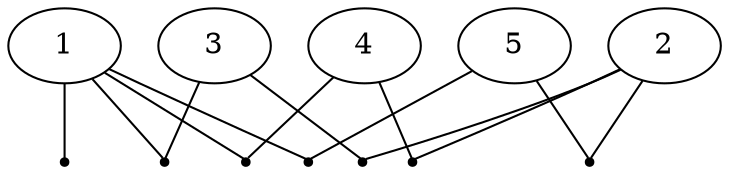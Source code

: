 graph {
  size="5,5";

  var1[label="1", pos="0.5,1!"];
  var2[label="2", pos="0.5,1!"];
  var3[label="3", pos="1.5,2!"];
  var4[label="4", pos="1.5,0!"];
  var5[label="5", pos="0,1!"];

  factor0[label="", shape=point];
  var1--factor0;
  factor1[label="", shape=point];
  var1--factor1;
  var3--factor1;
  factor2[label="", shape=point];
  var1--factor2;
  var4--factor2;
  factor3[label="", shape=point];
  var1--factor3;
  var5--factor3;
  factor4[label="", shape=point];
  var2--factor4;
  var3--factor4;
  factor5[label="", shape=point];
  var2--factor5;
  var4--factor5;
  factor6[label="", shape=point];
  var2--factor6;
  var5--factor6;
}
